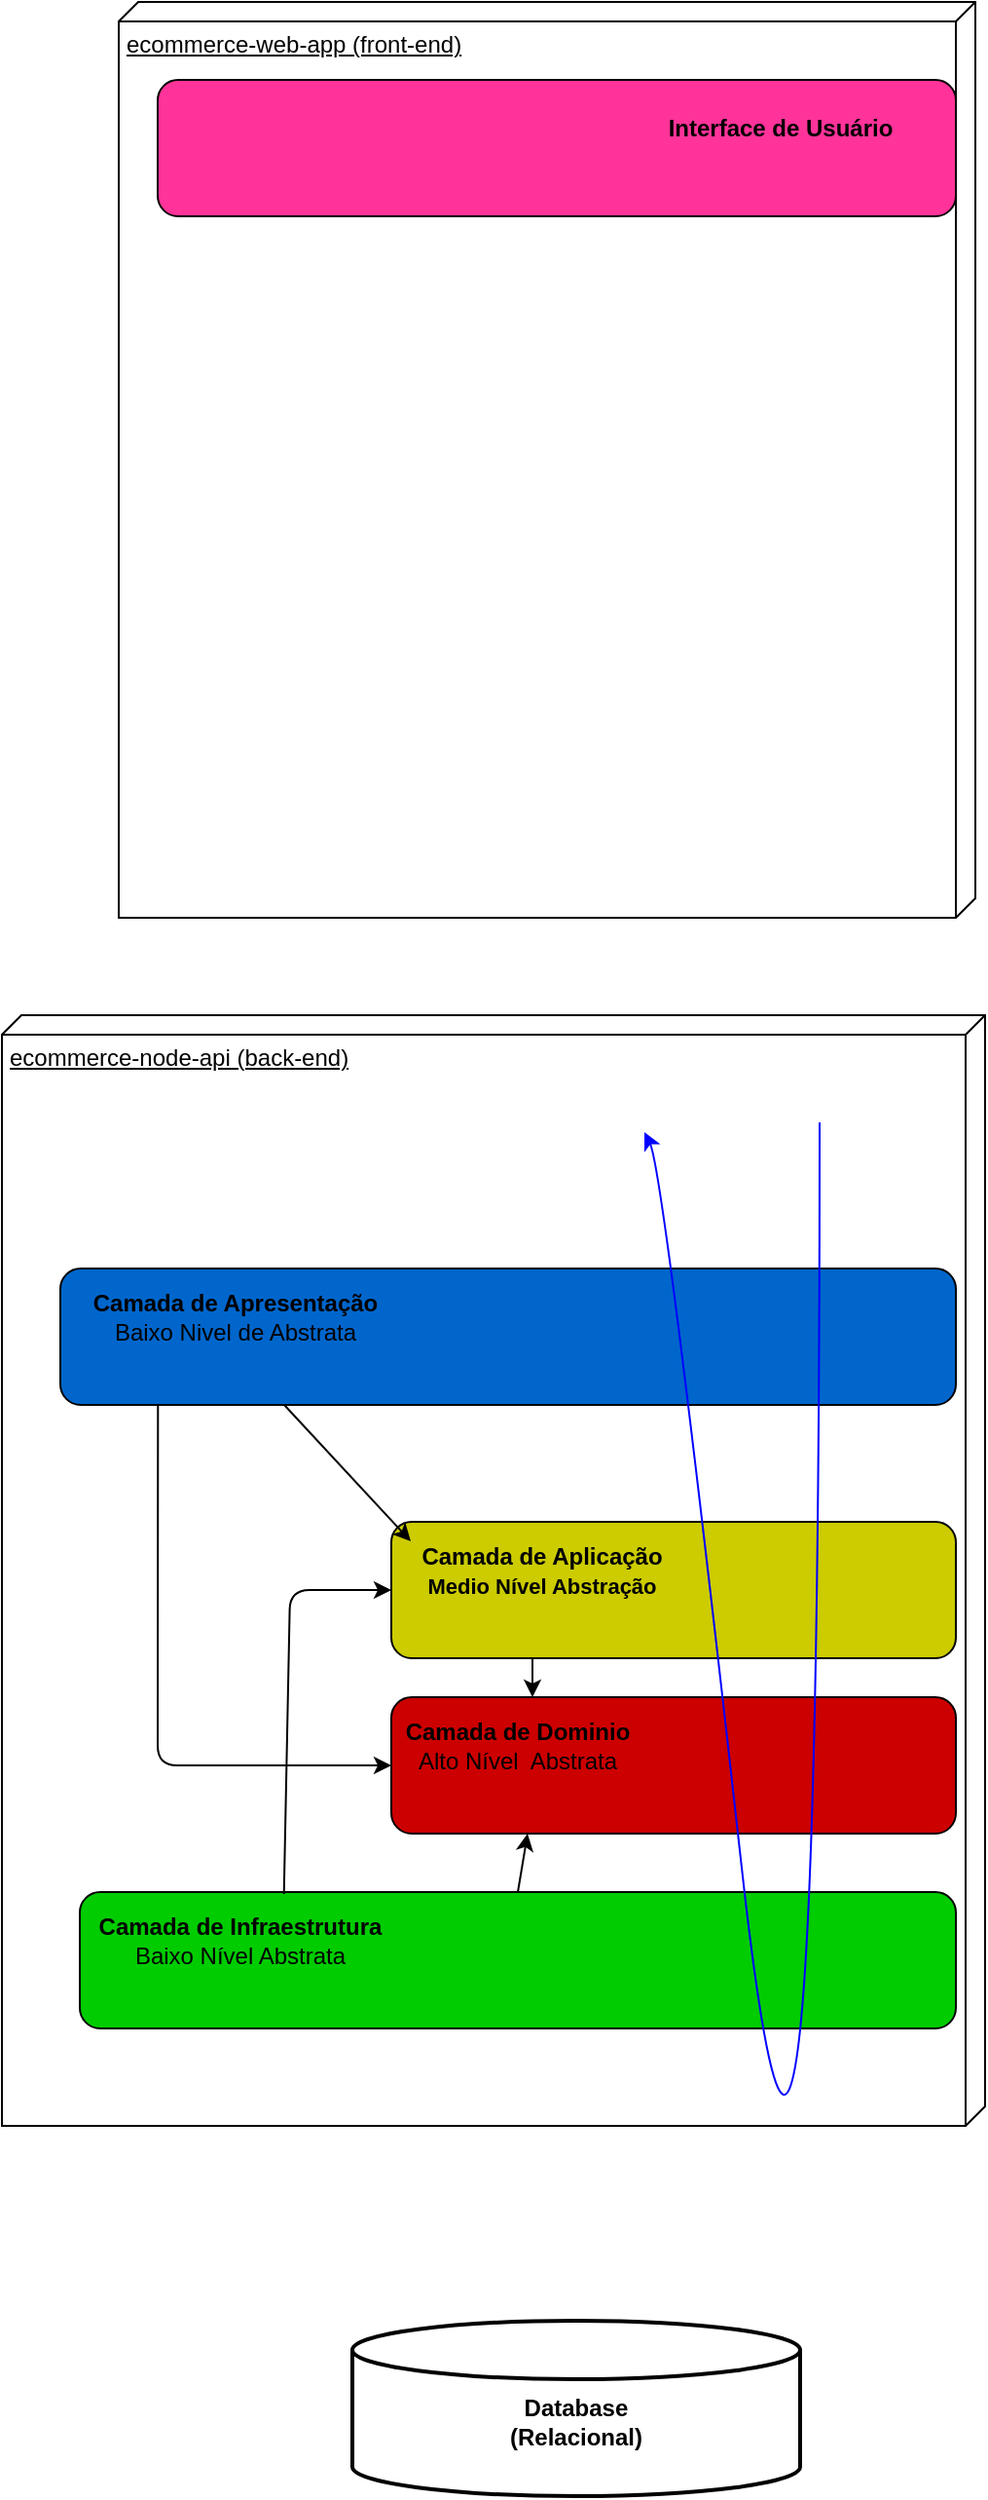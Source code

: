 <mxfile>
    <diagram id="lmD70vtD9MH0eapjYY8y" name="Arquitetura em camadas">
        <mxGraphModel dx="704" dy="647" grid="1" gridSize="10" guides="0" tooltips="1" connect="1" arrows="1" fold="1" page="1" pageScale="1" pageWidth="827" pageHeight="1169" math="0" shadow="0">
            <root>
                <mxCell id="0"/>
                <mxCell id="1" parent="0"/>
                <mxCell id="15" value="ecommerce-node-api (back-end)" style="verticalAlign=top;align=left;spacingTop=8;spacingLeft=2;spacingRight=12;shape=cube;size=10;direction=south;fontStyle=4;html=1;" parent="1" vertex="1">
                    <mxGeometry x="110" y="530" width="505" height="570" as="geometry"/>
                </mxCell>
                <mxCell id="17" value="ecommerce-web-app (front-end)" style="verticalAlign=top;align=left;spacingTop=8;spacingLeft=2;spacingRight=12;shape=cube;size=10;direction=south;fontStyle=4;html=1;" parent="1" vertex="1">
                    <mxGeometry x="170" y="10" width="440" height="470" as="geometry"/>
                </mxCell>
                <mxCell id="18" value="&lt;b&gt;&lt;br&gt;Database&lt;br&gt;(Relacional)&lt;/b&gt;" style="strokeWidth=2;html=1;shape=mxgraph.flowchart.database;whiteSpace=wrap;" parent="1" vertex="1">
                    <mxGeometry x="290" y="1200" width="230" height="90" as="geometry"/>
                </mxCell>
                <mxCell id="19" value="" style="rounded=1;whiteSpace=wrap;html=1;fillColor=#CC0000;" parent="1" vertex="1">
                    <mxGeometry x="310" y="880" width="290" height="70" as="geometry"/>
                </mxCell>
                <mxCell id="20" value="&lt;b&gt;Camada de Dominio&lt;/b&gt;&lt;br&gt;Alto Nível&amp;nbsp; Abstrata" style="text;html=1;strokeColor=none;fillColor=#CC0000;align=center;verticalAlign=middle;whiteSpace=wrap;rounded=0;" parent="1" vertex="1">
                    <mxGeometry x="315" y="890" width="120" height="30" as="geometry"/>
                </mxCell>
                <mxCell id="28" style="edgeStyle=none;html=1;exitX=0.25;exitY=1;exitDx=0;exitDy=0;entryX=0.25;entryY=0;entryDx=0;entryDy=0;" parent="1" source="22" target="19" edge="1">
                    <mxGeometry relative="1" as="geometry"/>
                </mxCell>
                <mxCell id="22" value="" style="rounded=1;whiteSpace=wrap;html=1;fillColor=#CCCC00;" parent="1" vertex="1">
                    <mxGeometry x="310" y="790" width="290" height="70" as="geometry"/>
                </mxCell>
                <mxCell id="23" value="&lt;b style=&quot;&quot;&gt;Camada de Aplicação&lt;br&gt;&lt;font style=&quot;font-size: 11px;&quot;&gt;Medio Nível Abstração&lt;/font&gt;&lt;br&gt;&lt;/b&gt;" style="text;html=1;strokeColor=none;fillColor=none;align=center;verticalAlign=middle;whiteSpace=wrap;rounded=0;" parent="1" vertex="1">
                    <mxGeometry x="320" y="800" width="135" height="30" as="geometry"/>
                </mxCell>
                <mxCell id="29" style="edgeStyle=none;html=1;exitX=0.5;exitY=0;exitDx=0;exitDy=0;" parent="1" source="24" edge="1">
                    <mxGeometry relative="1" as="geometry">
                        <mxPoint x="380" y="950" as="targetPoint"/>
                    </mxGeometry>
                </mxCell>
                <mxCell id="24" value="" style="rounded=1;whiteSpace=wrap;html=1;fillColor=#00CC00;" parent="1" vertex="1">
                    <mxGeometry x="150" y="980" width="450" height="70" as="geometry"/>
                </mxCell>
                <mxCell id="25" value="&lt;b&gt;Camada de Infraestrutura&lt;/b&gt;&lt;br&gt;Baixo Nível Abstrata" style="text;html=1;strokeColor=none;fillColor=none;align=center;verticalAlign=middle;whiteSpace=wrap;rounded=0;" parent="1" vertex="1">
                    <mxGeometry x="150" y="990" width="165" height="30" as="geometry"/>
                </mxCell>
                <mxCell id="26" value="" style="rounded=1;whiteSpace=wrap;html=1;fillColor=#FF3399;" parent="1" vertex="1">
                    <mxGeometry x="190" y="50" width="410" height="70" as="geometry"/>
                </mxCell>
                <mxCell id="27" value="&lt;b&gt;Interface de Usuário&lt;/b&gt;" style="text;html=1;strokeColor=none;fillColor=none;align=center;verticalAlign=middle;whiteSpace=wrap;rounded=0;" parent="1" vertex="1">
                    <mxGeometry x="430" y="60" width="160" height="30" as="geometry"/>
                </mxCell>
                <mxCell id="31" style="edgeStyle=none;html=1;exitX=0.233;exitY=0.014;exitDx=0;exitDy=0;exitPerimeter=0;entryX=0;entryY=0.5;entryDx=0;entryDy=0;" parent="1" source="24" target="22" edge="1">
                    <mxGeometry relative="1" as="geometry">
                        <mxPoint x="208.04" y="844.51" as="sourcePoint"/>
                        <mxPoint x="265" y="930" as="targetPoint"/>
                        <Array as="points">
                            <mxPoint x="258" y="825"/>
                        </Array>
                    </mxGeometry>
                </mxCell>
                <mxCell id="41" style="edgeStyle=none;html=1;exitX=0.25;exitY=1;exitDx=0;exitDy=0;entryX=0;entryY=0;entryDx=0;entryDy=0;" parent="1" source="38" target="23" edge="1">
                    <mxGeometry relative="1" as="geometry"/>
                </mxCell>
                <mxCell id="45" style="edgeStyle=none;html=1;exitX=0.109;exitY=0.986;exitDx=0;exitDy=0;entryX=0;entryY=0.5;entryDx=0;entryDy=0;exitPerimeter=0;" parent="1" source="38" target="19" edge="1">
                    <mxGeometry relative="1" as="geometry">
                        <Array as="points">
                            <mxPoint x="190" y="915"/>
                        </Array>
                    </mxGeometry>
                </mxCell>
                <mxCell id="38" value="" style="rounded=1;whiteSpace=wrap;html=1;fillColor=#0066CC;" parent="1" vertex="1">
                    <mxGeometry x="140" y="660" width="460" height="70" as="geometry"/>
                </mxCell>
                <mxCell id="40" value="&lt;b&gt;Camada de Apresentação&lt;/b&gt;&lt;br&gt;Baixo Nivel de Abstrata" style="text;html=1;strokeColor=none;fillColor=none;align=center;verticalAlign=middle;whiteSpace=wrap;rounded=0;" parent="1" vertex="1">
                    <mxGeometry x="150" y="670" width="160" height="30" as="geometry"/>
                </mxCell>
                <mxCell id="49" value="" style="curved=1;endArrow=classic;html=1;strokeColor=#0000FF;" parent="1" edge="1">
                    <mxGeometry width="50" height="50" relative="1" as="geometry">
                        <mxPoint x="530" y="585" as="sourcePoint"/>
                        <mxPoint x="440" y="590" as="targetPoint"/>
                        <Array as="points">
                            <mxPoint x="530" y="585"/>
                            <mxPoint x="530" y="1325"/>
                            <mxPoint x="450" y="610"/>
                        </Array>
                    </mxGeometry>
                </mxCell>
            </root>
        </mxGraphModel>
    </diagram>
    <diagram name=" Arquitetura Hexagonal" id="N54VKpaMJKaoXImwqbi5">
        <mxGraphModel dx="828" dy="761" grid="1" gridSize="10" guides="0" tooltips="1" connect="1" arrows="1" fold="1" page="1" pageScale="1" pageWidth="827" pageHeight="1169" math="0" shadow="0">
            <root>
                <mxCell id="Feg4cWAZ3Gk5MI4J-en6-0"/>
                <mxCell id="Feg4cWAZ3Gk5MI4J-en6-1" parent="Feg4cWAZ3Gk5MI4J-en6-0"/>
                <mxCell id="Feg4cWAZ3Gk5MI4J-en6-2" value="&lt;font color=&quot;#000000&quot;&gt;ecommerce-node-api (back-end)&lt;/font&gt;" style="verticalAlign=top;align=left;spacingTop=8;spacingLeft=2;spacingRight=12;shape=cube;size=10;direction=south;fontStyle=4;html=1;fillColor=#CCCCCC;" vertex="1" parent="Feg4cWAZ3Gk5MI4J-en6-1">
                    <mxGeometry x="110" y="530" width="920" height="630" as="geometry"/>
                </mxCell>
                <mxCell id="Feg4cWAZ3Gk5MI4J-en6-3" value="&lt;font color=&quot;#000000&quot;&gt;ecommerce-web-app (front-end)&lt;/font&gt;" style="verticalAlign=top;align=left;spacingTop=8;spacingLeft=2;spacingRight=12;shape=cube;size=10;direction=south;fontStyle=4;html=1;fillColor=#CCCCCC;" vertex="1" parent="Feg4cWAZ3Gk5MI4J-en6-1">
                    <mxGeometry x="110" y="10" width="500" height="470" as="geometry"/>
                </mxCell>
                <mxCell id="Feg4cWAZ3Gk5MI4J-en6-4" value="&lt;b&gt;&lt;font color=&quot;#000000&quot;&gt;&lt;br&gt;Database&lt;br&gt;(Relacional)&lt;/font&gt;&lt;/b&gt;" style="strokeWidth=2;html=1;shape=mxgraph.flowchart.database;whiteSpace=wrap;fillColor=#CCCCCC;" vertex="1" parent="Feg4cWAZ3Gk5MI4J-en6-1">
                    <mxGeometry x="120" y="1230" width="230" height="90" as="geometry"/>
                </mxCell>
                <mxCell id="Feg4cWAZ3Gk5MI4J-en6-7" style="edgeStyle=none;html=1;exitX=0.25;exitY=1;exitDx=0;exitDy=0;entryX=0.25;entryY=0;entryDx=0;entryDy=0;" edge="1" parent="Feg4cWAZ3Gk5MI4J-en6-1">
                    <mxGeometry relative="1" as="geometry">
                        <mxPoint x="382.5" y="860" as="sourcePoint"/>
                        <mxPoint x="382.5" y="880" as="targetPoint"/>
                    </mxGeometry>
                </mxCell>
                <mxCell id="Feg4cWAZ3Gk5MI4J-en6-13" value="" style="rounded=1;whiteSpace=wrap;html=1;fillColor=#FF3399;" vertex="1" parent="Feg4cWAZ3Gk5MI4J-en6-1">
                    <mxGeometry x="190" y="50" width="410" height="70" as="geometry"/>
                </mxCell>
                <mxCell id="Feg4cWAZ3Gk5MI4J-en6-14" value="&lt;b&gt;&lt;font color=&quot;#000000&quot;&gt;Interface de Usuário&lt;/font&gt;&lt;/b&gt;" style="text;html=1;strokeColor=none;fillColor=none;align=center;verticalAlign=middle;whiteSpace=wrap;rounded=0;" vertex="1" parent="Feg4cWAZ3Gk5MI4J-en6-1">
                    <mxGeometry x="430" y="60" width="160" height="30" as="geometry"/>
                </mxCell>
                <mxCell id="fcxOw7WTf3_SQC3vcZx0-2" style="edgeStyle=none;html=1;exitX=0.75;exitY=1;exitDx=0;exitDy=0;fontSize=11;fontColor=#000000;" edge="1" parent="Feg4cWAZ3Gk5MI4J-en6-1" source="fcxOw7WTf3_SQC3vcZx0-1" target="fcxOw7WTf3_SQC3vcZx0-0">
                    <mxGeometry relative="1" as="geometry"/>
                </mxCell>
                <mxCell id="4mdbdOyklp1zb47bXNWQ-1" style="edgeStyle=none;html=1;exitX=0.5;exitY=0;exitDx=0;exitDy=0;fontSize=11;fontColor=#000000;" edge="1" parent="Feg4cWAZ3Gk5MI4J-en6-1" source="fcxOw7WTf3_SQC3vcZx0-1" target="Feg4cWAZ3Gk5MI4J-en6-2">
                    <mxGeometry relative="1" as="geometry"/>
                </mxCell>
                <mxCell id="4mdbdOyklp1zb47bXNWQ-0" value="" style="shape=hexagon;perimeter=hexagonPerimeter2;whiteSpace=wrap;html=1;fixedSize=1;rounded=1;labelBackgroundColor=#FF6666;fontSize=11;fontColor=#000000;fillColor=#3399FF;size=120;gradientColor=#00CC00;strokeColor=#000000;" vertex="1" parent="Feg4cWAZ3Gk5MI4J-en6-1">
                    <mxGeometry x="230" y="650" width="670" height="450" as="geometry"/>
                </mxCell>
                <mxCell id="F_T0-SspOrzqnZMKg9H2-1" style="edgeStyle=none;html=1;exitX=0;exitY=0.5;exitDx=0;exitDy=0;entryX=0;entryY=0.5;entryDx=0;entryDy=0;fontSize=11;fontColor=#000000;strokeColor=#000000;endArrow=none;endFill=0;" edge="1" parent="Feg4cWAZ3Gk5MI4J-en6-1" source="fcxOw7WTf3_SQC3vcZx0-3" target="4mdbdOyklp1zb47bXNWQ-0">
                    <mxGeometry relative="1" as="geometry"/>
                </mxCell>
                <mxCell id="F_T0-SspOrzqnZMKg9H2-2" style="edgeStyle=none;html=1;exitX=1;exitY=0.5;exitDx=0;exitDy=0;entryX=1;entryY=0.5;entryDx=0;entryDy=0;strokeColor=#000000;fontSize=11;fontColor=#000000;endArrow=none;endFill=0;" edge="1" parent="Feg4cWAZ3Gk5MI4J-en6-1" source="fcxOw7WTf3_SQC3vcZx0-3" target="4mdbdOyklp1zb47bXNWQ-0">
                    <mxGeometry relative="1" as="geometry"/>
                </mxCell>
                <mxCell id="F_T0-SspOrzqnZMKg9H2-5" style="edgeStyle=none;html=1;exitX=0.625;exitY=0;exitDx=0;exitDy=0;entryX=0.737;entryY=0;entryDx=0;entryDy=0;entryPerimeter=0;dashed=1;strokeColor=#000000;fontSize=11;fontColor=#000000;endArrow=classic;endFill=1;" edge="1" parent="Feg4cWAZ3Gk5MI4J-en6-1" source="fcxOw7WTf3_SQC3vcZx0-3" target="fcxOw7WTf3_SQC3vcZx0-0">
                    <mxGeometry relative="1" as="geometry"/>
                </mxCell>
                <mxCell id="fcxOw7WTf3_SQC3vcZx0-3" value="" style="shape=hexagon;perimeter=hexagonPerimeter2;whiteSpace=wrap;html=1;fixedSize=1;rounded=1;labelBackgroundColor=#FF6666;fontSize=11;fontColor=#000000;fillColor=#CCCC00;size=110;aspect=fixed;dashed=1;strokeColor=#000000;" vertex="1" parent="Feg4cWAZ3Gk5MI4J-en6-1">
                    <mxGeometry x="340" y="720" width="486.33" height="297.76" as="geometry"/>
                </mxCell>
                <mxCell id="fcxOw7WTf3_SQC3vcZx0-0" value="" style="shape=hexagon;perimeter=hexagonPerimeter2;whiteSpace=wrap;html=1;fixedSize=1;fontSize=11;fillColor=#FF6666;size=60;rounded=1;strokeColor=#000000;" vertex="1" parent="Feg4cWAZ3Gk5MI4J-en6-1">
                    <mxGeometry x="430" y="800" width="290" height="160" as="geometry"/>
                </mxCell>
                <mxCell id="fcxOw7WTf3_SQC3vcZx0-1" value="&lt;span style=&quot;background-color: rgb(255, 102, 102);&quot;&gt;&lt;b style=&quot;&quot;&gt;Camada de Domínio&lt;/b&gt;&lt;br&gt;Auto Nível Abstração&lt;/span&gt;" style="text;html=1;strokeColor=none;fillColor=none;align=center;verticalAlign=middle;whiteSpace=wrap;rounded=0;labelBackgroundColor=#CCCCCC;fontSize=11;fontColor=#000000;" vertex="1" parent="Feg4cWAZ3Gk5MI4J-en6-1">
                    <mxGeometry x="490" y="860" width="150" height="30" as="geometry"/>
                </mxCell>
                <mxCell id="Feg4cWAZ3Gk5MI4J-en6-9" value="&lt;font style=&quot;&quot; color=&quot;#000000&quot;&gt;&lt;b&gt;Camada de Aplicação&lt;/b&gt;&lt;br&gt;&lt;font style=&quot;font-size: 11px;&quot;&gt;Medio Nível Abstração&lt;/font&gt;&lt;/font&gt;" style="text;html=1;strokeColor=none;fillColor=none;align=center;verticalAlign=middle;whiteSpace=wrap;rounded=0;" vertex="1" parent="Feg4cWAZ3Gk5MI4J-en6-1">
                    <mxGeometry x="450" y="740" width="135" height="30" as="geometry"/>
                </mxCell>
                <mxCell id="Feg4cWAZ3Gk5MI4J-en6-19" value="&lt;font color=&quot;#000000&quot;&gt;&lt;b&gt;Camada de Apresentação&lt;/b&gt;&lt;br&gt;Baixo Nivel de Abstrata&lt;/font&gt;" style="text;html=1;strokeColor=none;fillColor=none;align=center;verticalAlign=middle;whiteSpace=wrap;rounded=0;" vertex="1" parent="Feg4cWAZ3Gk5MI4J-en6-1">
                    <mxGeometry x="380" y="1060" width="160" height="30" as="geometry"/>
                </mxCell>
                <mxCell id="Feg4cWAZ3Gk5MI4J-en6-12" value="&lt;font color=&quot;#000000&quot;&gt;&lt;b&gt;Camada de Infraestrutura&lt;/b&gt;&lt;br&gt;Baixo Nível Abstrata&lt;/font&gt;" style="text;html=1;strokeColor=none;fillColor=none;align=center;verticalAlign=middle;whiteSpace=wrap;rounded=0;" vertex="1" parent="Feg4cWAZ3Gk5MI4J-en6-1">
                    <mxGeometry x="360" y="650" width="165" height="30" as="geometry"/>
                </mxCell>
                <mxCell id="F_T0-SspOrzqnZMKg9H2-3" value="&lt;font color=&quot;#000000&quot;&gt;&lt;b&gt;Casos de uso&lt;/b&gt;&lt;/font&gt;" style="text;html=1;strokeColor=none;fillColor=none;align=center;verticalAlign=middle;whiteSpace=wrap;rounded=0;" vertex="1" parent="Feg4cWAZ3Gk5MI4J-en6-1">
                    <mxGeometry x="430" y="770" width="135" height="30" as="geometry"/>
                </mxCell>
                <mxCell id="F_T0-SspOrzqnZMKg9H2-4" style="edgeStyle=none;html=1;exitX=0.625;exitY=0;exitDx=0;exitDy=0;entryX=0.625;entryY=0;entryDx=0;entryDy=0;strokeColor=#000000;fontSize=11;fontColor=#000000;endArrow=classic;endFill=1;dashed=1;" edge="1" parent="Feg4cWAZ3Gk5MI4J-en6-1" source="4mdbdOyklp1zb47bXNWQ-0" target="fcxOw7WTf3_SQC3vcZx0-3">
                    <mxGeometry relative="1" as="geometry"/>
                </mxCell>
                <mxCell id="F_T0-SspOrzqnZMKg9H2-6" style="edgeStyle=none;html=1;exitX=0.625;exitY=0;exitDx=0;exitDy=0;entryX=0.729;entryY=-0.014;entryDx=0;entryDy=0;entryPerimeter=0;dashed=1;strokeColor=#000000;fontSize=11;fontColor=#000000;endArrow=classic;endFill=1;" edge="1" parent="Feg4cWAZ3Gk5MI4J-en6-1" source="fcxOw7WTf3_SQC3vcZx0-3" target="fcxOw7WTf3_SQC3vcZx0-0">
                    <mxGeometry relative="1" as="geometry"/>
                </mxCell>
                <mxCell id="Feg4cWAZ3Gk5MI4J-en6-20" value="" style="curved=1;endArrow=classic;html=1;strokeColor=#0000FF;" edge="1" parent="Feg4cWAZ3Gk5MI4J-en6-1">
                    <mxGeometry width="50" height="50" relative="1" as="geometry">
                        <mxPoint x="740" y="600" as="sourcePoint"/>
                        <mxPoint x="650" y="605" as="targetPoint"/>
                        <Array as="points">
                            <mxPoint x="740" y="600"/>
                            <mxPoint x="740" y="1340"/>
                            <mxPoint x="660" y="625"/>
                        </Array>
                    </mxGeometry>
                </mxCell>
                <mxCell id="F_T0-SspOrzqnZMKg9H2-8" style="edgeStyle=none;html=1;exitX=0.625;exitY=1;exitDx=0;exitDy=0;entryX=0.625;entryY=1;entryDx=0;entryDy=0;dashed=1;strokeColor=#000000;fontSize=11;fontColor=#000000;endArrow=classic;endFill=1;" edge="1" parent="Feg4cWAZ3Gk5MI4J-en6-1" source="4mdbdOyklp1zb47bXNWQ-0" target="fcxOw7WTf3_SQC3vcZx0-3">
                    <mxGeometry relative="1" as="geometry"/>
                </mxCell>
                <mxCell id="F_T0-SspOrzqnZMKg9H2-9" style="edgeStyle=none;html=1;exitX=0.625;exitY=1;exitDx=0;exitDy=0;entryX=0.723;entryY=1.001;entryDx=0;entryDy=0;entryPerimeter=0;dashed=1;strokeColor=#000000;fontSize=11;fontColor=#000000;endArrow=classic;endFill=1;" edge="1" parent="Feg4cWAZ3Gk5MI4J-en6-1" source="fcxOw7WTf3_SQC3vcZx0-3" target="fcxOw7WTf3_SQC3vcZx0-0">
                    <mxGeometry relative="1" as="geometry"/>
                </mxCell>
                <mxCell id="s9DgsIjjznbamtCC59A5-0" value="" style="rounded=1;whiteSpace=wrap;html=1;fillColor=#00CC00;" vertex="1" parent="Feg4cWAZ3Gk5MI4J-en6-1">
                    <mxGeometry x="570" y="1640" width="450" height="70" as="geometry"/>
                </mxCell>
                <mxCell id="ul2Trk0HkhGCldJ4Tma4-0" value="" style="rounded=1;whiteSpace=wrap;html=1;fillColor=#CC0000;" vertex="1" parent="Feg4cWAZ3Gk5MI4J-en6-1">
                    <mxGeometry x="440" y="1500" width="290" height="70" as="geometry"/>
                </mxCell>
                <mxCell id="CTbVRo9KrQEvUFmJPVFH-0" value="" style="rounded=1;whiteSpace=wrap;html=1;fillColor=#CCCC00;" vertex="1" parent="Feg4cWAZ3Gk5MI4J-en6-1">
                    <mxGeometry x="300" y="1570" width="560" height="70" as="geometry"/>
                </mxCell>
                <mxCell id="yKfP6e2H5nETytWxfiVS-0" value="" style="rounded=1;whiteSpace=wrap;html=1;fillColor=#0066CC;strokeColor=#FFFFFF;" vertex="1" parent="Feg4cWAZ3Gk5MI4J-en6-1">
                    <mxGeometry x="110" y="1640" width="460" height="70" as="geometry"/>
                </mxCell>
                <mxCell id="i893KzjxLmlu0KjL49DD-0" value="&lt;b&gt;Camada de Infraestrutura&lt;/b&gt;&lt;br&gt;Baixo Nível Abstrata" style="text;html=1;strokeColor=none;fillColor=none;align=center;verticalAlign=middle;whiteSpace=wrap;rounded=0;" vertex="1" parent="Feg4cWAZ3Gk5MI4J-en6-1">
                    <mxGeometry x="580" y="1650" width="165" height="30" as="geometry"/>
                </mxCell>
                <mxCell id="ooFHJqVTp6EwOJ0GxjvG-0" value="&lt;b&gt;Camada de Dominio&lt;/b&gt;&lt;br&gt;Alto Nível&amp;nbsp; Abstrata" style="text;html=1;strokeColor=none;fillColor=#CC0000;align=center;verticalAlign=middle;whiteSpace=wrap;rounded=0;" vertex="1" parent="Feg4cWAZ3Gk5MI4J-en6-1">
                    <mxGeometry x="450" y="1510" width="120" height="30" as="geometry"/>
                </mxCell>
                <mxCell id="LgRJ4acmo1JE2JSsgbj8-0" value="&lt;b style=&quot;&quot;&gt;Camada de Aplicação&lt;br&gt;&lt;font style=&quot;font-size: 11px;&quot;&gt;Medio Nível Abstração&lt;/font&gt;&lt;br&gt;&lt;/b&gt;" style="text;html=1;strokeColor=none;fillColor=none;align=center;verticalAlign=middle;whiteSpace=wrap;rounded=0;" vertex="1" parent="Feg4cWAZ3Gk5MI4J-en6-1">
                    <mxGeometry x="310" y="1580" width="135" height="30" as="geometry"/>
                </mxCell>
                <mxCell id="h3jBhWY4RqQQAHrzVtM6-0" value="&lt;b&gt;Camada de Apresentação&lt;/b&gt;&lt;br&gt;Baixo Nivel de Abstrata" style="text;html=1;strokeColor=none;fillColor=none;align=center;verticalAlign=middle;whiteSpace=wrap;rounded=0;" vertex="1" parent="Feg4cWAZ3Gk5MI4J-en6-1">
                    <mxGeometry x="110" y="1650" width="160" height="30" as="geometry"/>
                </mxCell>
            </root>
        </mxGraphModel>
    </diagram>
</mxfile>